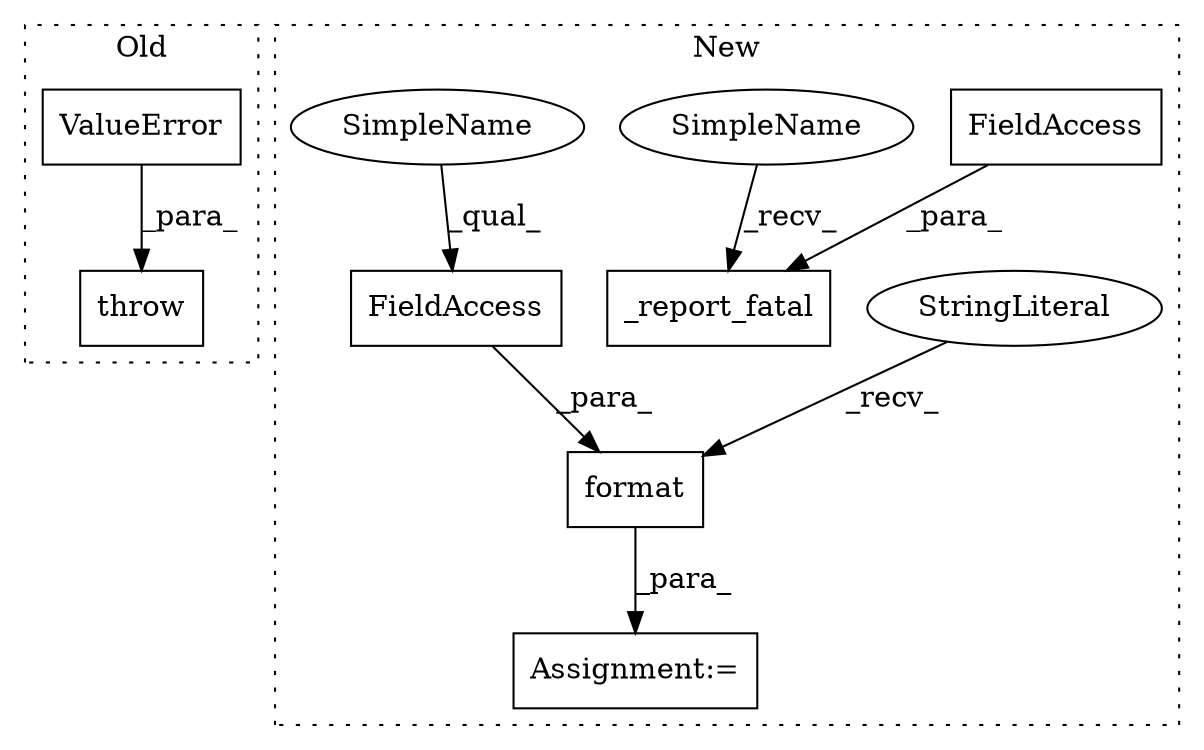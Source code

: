 digraph G {
subgraph cluster0 {
1 [label="throw" a="53" s="1965" l="6" shape="box"];
7 [label="ValueError" a="32" s="1971,2083" l="11,1" shape="box"];
label = "Old";
style="dotted";
}
subgraph cluster1 {
2 [label="_report_fatal" a="32" s="2605,2622" l="14,1" shape="box"];
3 [label="FieldAccess" a="22" s="2572" l="11" shape="box"];
4 [label="format" a="32" s="2561,2590" l="7,1" shape="box"];
5 [label="StringLiteral" a="45" s="2536" l="24" shape="ellipse"];
6 [label="FieldAccess" a="22" s="2619" l="3" shape="box"];
8 [label="Assignment:=" a="7" s="2490" l="1" shape="box"];
9 [label="SimpleName" a="42" s="2600" l="4" shape="ellipse"];
10 [label="SimpleName" a="42" s="2572" l="4" shape="ellipse"];
label = "New";
style="dotted";
}
3 -> 4 [label="_para_"];
4 -> 8 [label="_para_"];
5 -> 4 [label="_recv_"];
6 -> 2 [label="_para_"];
7 -> 1 [label="_para_"];
9 -> 2 [label="_recv_"];
10 -> 3 [label="_qual_"];
}